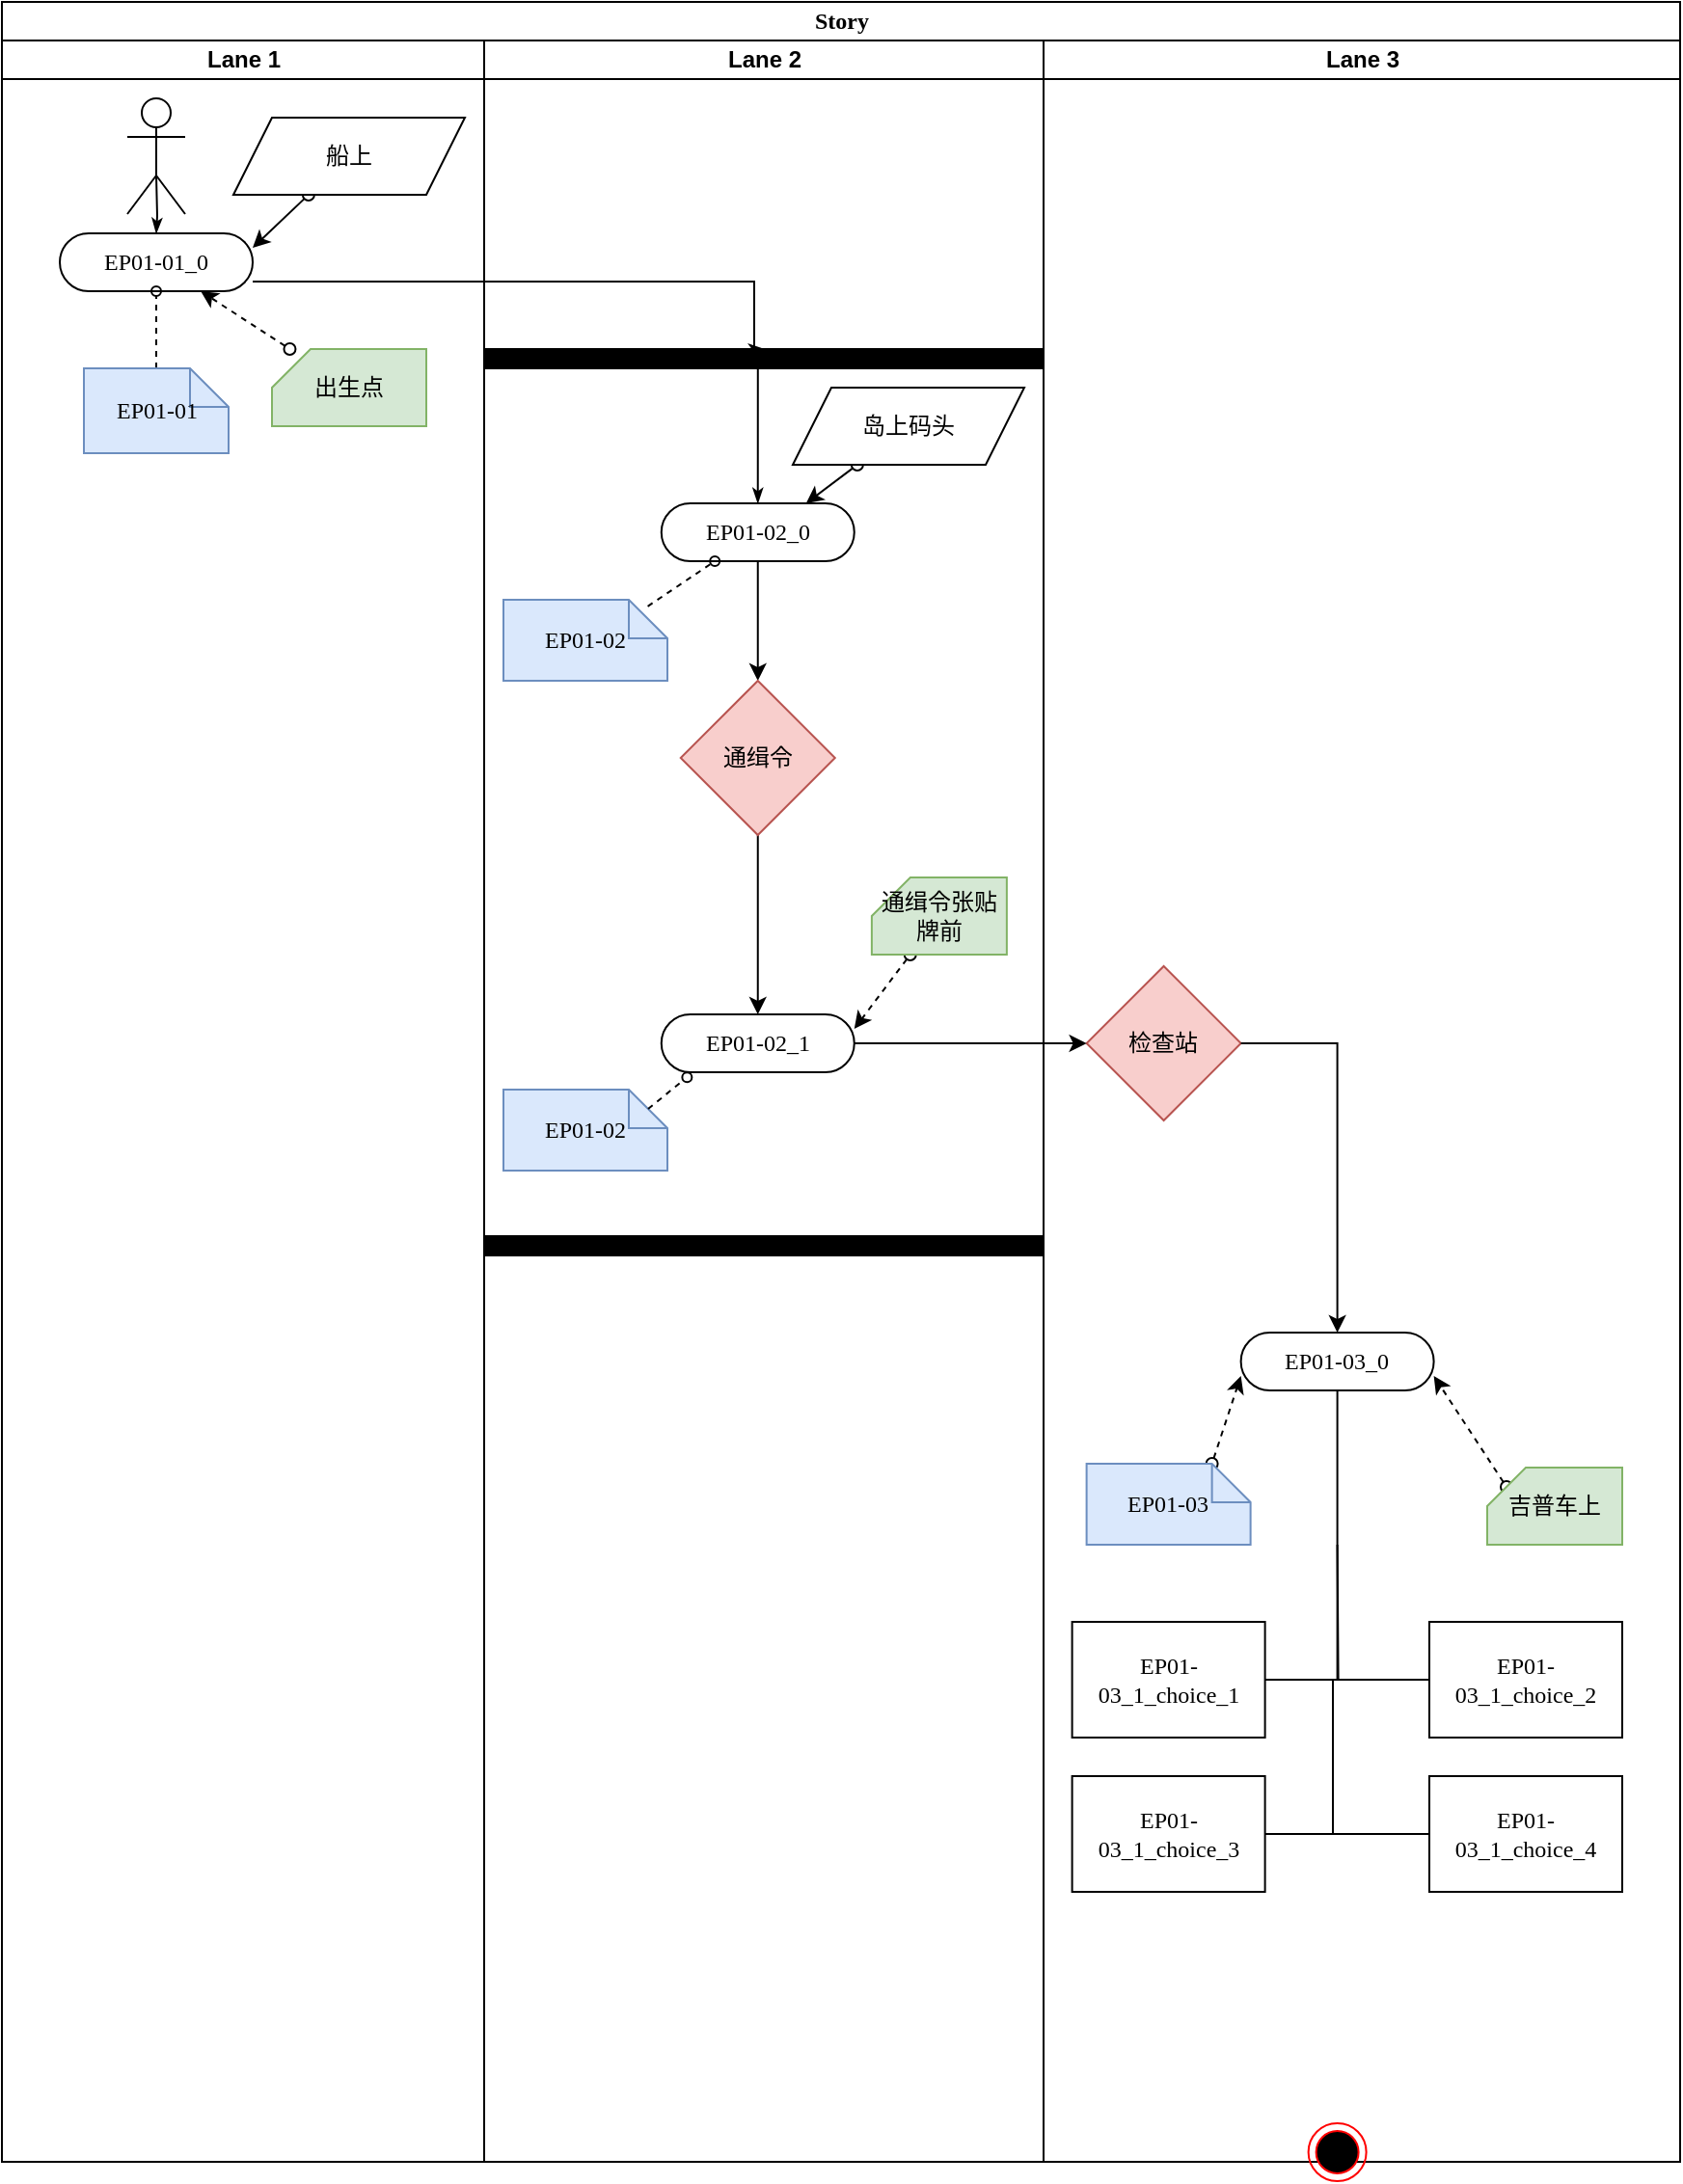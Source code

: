 <mxfile version="14.4.8" type="github" pages="2">
  <diagram name="关卡流程图" id="0783ab3e-0a74-02c8-0abd-f7b4e66b4bec">
    <mxGraphModel dx="1038" dy="1648" grid="1" gridSize="10" guides="1" tooltips="1" connect="1" arrows="1" fold="1" page="1" pageScale="1" pageWidth="850" pageHeight="1100" background="#ffffff" math="0" shadow="0">
      <root>
        <mxCell id="0" />
        <mxCell id="1" parent="0" />
        <mxCell id="1c1d494c118603dd-1" value="Story" style="swimlane;html=1;childLayout=stackLayout;startSize=20;rounded=0;shadow=0;comic=0;labelBackgroundColor=none;strokeWidth=1;fontFamily=Verdana;fontSize=12;align=center;" parent="1" vertex="1">
          <mxGeometry x="30" y="-1080" width="870" height="1120" as="geometry" />
        </mxCell>
        <mxCell id="1c1d494c118603dd-2" value="Lane 1" style="swimlane;html=1;startSize=20;" parent="1c1d494c118603dd-1" vertex="1">
          <mxGeometry y="20" width="250" height="1100" as="geometry" />
        </mxCell>
        <mxCell id="60571a20871a0731-8" value="EP01-01_0" style="rounded=1;whiteSpace=wrap;html=1;shadow=0;comic=0;labelBackgroundColor=none;strokeWidth=1;fontFamily=Verdana;fontSize=12;align=center;arcSize=50;" parent="1c1d494c118603dd-2" vertex="1">
          <mxGeometry x="30" y="100" width="100" height="30" as="geometry" />
        </mxCell>
        <mxCell id="soN0B9OmbE9krU4sowRZ-2" style="edgeStyle=none;rounded=0;html=1;dashed=1;labelBackgroundColor=none;startArrow=none;startFill=0;startSize=5;endArrow=oval;endFill=0;endSize=5;jettySize=auto;orthogonalLoop=1;strokeWidth=1;fontFamily=Verdana;fontSize=12;entryX=0.5;entryY=1;entryDx=0;entryDy=0;exitX=0.5;exitY=0;exitDx=0;exitDy=0;exitPerimeter=0;" parent="1c1d494c118603dd-2" source="soN0B9OmbE9krU4sowRZ-1" target="60571a20871a0731-8" edge="1">
          <mxGeometry relative="1" as="geometry">
            <mxPoint x="150" y="257.878" as="sourcePoint" />
            <mxPoint x="112.955" y="238" as="targetPoint" />
          </mxGeometry>
        </mxCell>
        <mxCell id="1c1d494c118603dd-27" style="edgeStyle=orthogonalEdgeStyle;rounded=0;html=1;labelBackgroundColor=none;startArrow=none;startFill=0;startSize=5;endArrow=classicThin;endFill=1;endSize=5;jettySize=auto;orthogonalLoop=1;strokeWidth=1;fontFamily=Verdana;fontSize=12" parent="1c1d494c118603dd-2" target="60571a20871a0731-8" edge="1">
          <mxGeometry relative="1" as="geometry">
            <mxPoint x="80" y="70" as="sourcePoint" />
          </mxGeometry>
        </mxCell>
        <mxCell id="soN0B9OmbE9krU4sowRZ-1" value="EP01-01" style="shape=note;whiteSpace=wrap;html=1;rounded=0;shadow=0;comic=0;labelBackgroundColor=none;strokeWidth=1;fontFamily=Verdana;fontSize=12;align=center;size=20;fillColor=#dae8fc;strokeColor=#6c8ebf;" parent="1c1d494c118603dd-2" vertex="1">
          <mxGeometry x="42.5" y="170" width="75" height="44" as="geometry" />
        </mxCell>
        <mxCell id="soN0B9OmbE9krU4sowRZ-3" value="" style="shape=umlActor;verticalLabelPosition=bottom;verticalAlign=top;html=1;outlineConnect=0;" parent="1c1d494c118603dd-2" vertex="1">
          <mxGeometry x="65" y="30" width="30" height="60" as="geometry" />
        </mxCell>
        <mxCell id="soN0B9OmbE9krU4sowRZ-13" style="edgeStyle=none;rounded=0;orthogonalLoop=1;jettySize=auto;html=1;dashed=1;startArrow=oval;startFill=0;" parent="1c1d494c118603dd-2" source="soN0B9OmbE9krU4sowRZ-12" target="60571a20871a0731-8" edge="1">
          <mxGeometry relative="1" as="geometry" />
        </mxCell>
        <mxCell id="soN0B9OmbE9krU4sowRZ-12" value="出生点" style="shape=card;whiteSpace=wrap;html=1;size=20;fillColor=#d5e8d4;strokeColor=#82b366;" parent="1c1d494c118603dd-2" vertex="1">
          <mxGeometry x="140" y="160" width="80" height="40" as="geometry" />
        </mxCell>
        <mxCell id="soN0B9OmbE9krU4sowRZ-38" style="edgeStyle=none;rounded=0;orthogonalLoop=1;jettySize=auto;html=1;entryX=1;entryY=0.25;entryDx=0;entryDy=0;startArrow=oval;startFill=0;" parent="1c1d494c118603dd-2" source="soN0B9OmbE9krU4sowRZ-37" target="60571a20871a0731-8" edge="1">
          <mxGeometry relative="1" as="geometry" />
        </mxCell>
        <mxCell id="soN0B9OmbE9krU4sowRZ-37" value="船上" style="shape=parallelogram;perimeter=parallelogramPerimeter;whiteSpace=wrap;html=1;fixedSize=1;" parent="1c1d494c118603dd-2" vertex="1">
          <mxGeometry x="120" y="40" width="120" height="40" as="geometry" />
        </mxCell>
        <mxCell id="1c1d494c118603dd-3" value="Lane 2" style="swimlane;html=1;startSize=20;" parent="1c1d494c118603dd-1" vertex="1">
          <mxGeometry x="250" y="20" width="290" height="1100" as="geometry" />
        </mxCell>
        <mxCell id="60571a20871a0731-3" value="" style="whiteSpace=wrap;html=1;rounded=0;shadow=0;comic=0;labelBackgroundColor=none;strokeWidth=1;fillColor=#000000;fontFamily=Verdana;fontSize=12;align=center;rotation=0;" parent="1c1d494c118603dd-3" vertex="1">
          <mxGeometry y="160" width="290" height="10" as="geometry" />
        </mxCell>
        <mxCell id="CkhX5bCaa37D4_O5Mb_i-23" style="edgeStyle=orthogonalEdgeStyle;rounded=0;orthogonalLoop=1;jettySize=auto;html=1;" parent="1c1d494c118603dd-3" source="1c1d494c118603dd-6" target="CkhX5bCaa37D4_O5Mb_i-21" edge="1">
          <mxGeometry relative="1" as="geometry" />
        </mxCell>
        <mxCell id="1c1d494c118603dd-6" value="EP01-02_0" style="rounded=1;whiteSpace=wrap;html=1;shadow=0;comic=0;labelBackgroundColor=none;strokeWidth=1;fontFamily=Verdana;fontSize=12;align=center;arcSize=50;" parent="1c1d494c118603dd-3" vertex="1">
          <mxGeometry x="91.88" y="240" width="100" height="30" as="geometry" />
        </mxCell>
        <mxCell id="1c1d494c118603dd-30" style="edgeStyle=orthogonalEdgeStyle;rounded=0;html=1;exitX=0.25;exitY=1;entryX=0.5;entryY=0;labelBackgroundColor=none;startArrow=none;startFill=0;startSize=5;endArrow=classicThin;endFill=1;endSize=5;jettySize=auto;orthogonalLoop=1;strokeWidth=1;fontFamily=Verdana;fontSize=12" parent="1c1d494c118603dd-3" source="60571a20871a0731-3" target="1c1d494c118603dd-6" edge="1">
          <mxGeometry relative="1" as="geometry">
            <Array as="points">
              <mxPoint x="142" y="170" />
            </Array>
          </mxGeometry>
        </mxCell>
        <mxCell id="1c1d494c118603dd-46" style="edgeStyle=none;rounded=0;html=1;labelBackgroundColor=none;startArrow=none;startFill=0;startSize=5;endArrow=oval;endFill=0;endSize=5;jettySize=auto;orthogonalLoop=1;strokeWidth=1;fontFamily=Verdana;fontSize=12;dashed=1;exitX=0.88;exitY=0.081;exitDx=0;exitDy=0;exitPerimeter=0;" parent="1c1d494c118603dd-3" source="1c1d494c118603dd-21" target="1c1d494c118603dd-6" edge="1">
          <mxGeometry relative="1" as="geometry">
            <mxPoint x="85.005" y="254" as="sourcePoint" />
          </mxGeometry>
        </mxCell>
        <mxCell id="1c1d494c118603dd-21" value="EP01-02" style="shape=note;whiteSpace=wrap;html=1;rounded=0;shadow=0;comic=0;labelBackgroundColor=none;strokeWidth=1;fontFamily=Verdana;fontSize=12;align=center;size=20;fillColor=#dae8fc;strokeColor=#6c8ebf;" parent="1c1d494c118603dd-3" vertex="1">
          <mxGeometry x="10.0" y="290" width="85" height="42" as="geometry" />
        </mxCell>
        <mxCell id="soN0B9OmbE9krU4sowRZ-15" style="edgeStyle=none;rounded=0;orthogonalLoop=1;jettySize=auto;html=1;dashed=1;startArrow=oval;startFill=0;entryX=1;entryY=0.25;entryDx=0;entryDy=0;" parent="1c1d494c118603dd-3" source="soN0B9OmbE9krU4sowRZ-14" target="CkhX5bCaa37D4_O5Mb_i-14" edge="1">
          <mxGeometry relative="1" as="geometry" />
        </mxCell>
        <mxCell id="soN0B9OmbE9krU4sowRZ-14" value="通缉令张贴牌前" style="shape=card;whiteSpace=wrap;html=1;size=20;fillColor=#d5e8d4;strokeColor=#82b366;" parent="1c1d494c118603dd-3" vertex="1">
          <mxGeometry x="200.94" y="434" width="70" height="40" as="geometry" />
        </mxCell>
        <mxCell id="soN0B9OmbE9krU4sowRZ-31" value="" style="whiteSpace=wrap;html=1;rounded=0;shadow=0;comic=0;labelBackgroundColor=none;strokeWidth=1;fillColor=#000000;fontFamily=Verdana;fontSize=12;align=center;rotation=0;" parent="1c1d494c118603dd-3" vertex="1">
          <mxGeometry y="620" width="290" height="10" as="geometry" />
        </mxCell>
        <mxCell id="CkhX5bCaa37D4_O5Mb_i-1" style="edgeStyle=none;rounded=0;orthogonalLoop=1;jettySize=auto;html=1;entryX=0.75;entryY=0;entryDx=0;entryDy=0;startArrow=oval;startFill=0;" parent="1c1d494c118603dd-3" source="CkhX5bCaa37D4_O5Mb_i-2" target="1c1d494c118603dd-6" edge="1">
          <mxGeometry relative="1" as="geometry">
            <mxPoint x="170" y="117.5" as="targetPoint" />
          </mxGeometry>
        </mxCell>
        <mxCell id="CkhX5bCaa37D4_O5Mb_i-2" value="岛上码头" style="shape=parallelogram;perimeter=parallelogramPerimeter;whiteSpace=wrap;html=1;fixedSize=1;" parent="1c1d494c118603dd-3" vertex="1">
          <mxGeometry x="160" y="180" width="120" height="40" as="geometry" />
        </mxCell>
        <mxCell id="CkhX5bCaa37D4_O5Mb_i-14" value="EP01-02_1" style="rounded=1;whiteSpace=wrap;html=1;shadow=0;comic=0;labelBackgroundColor=none;strokeWidth=1;fontFamily=Verdana;fontSize=12;align=center;arcSize=50;" parent="1c1d494c118603dd-3" vertex="1">
          <mxGeometry x="91.88" y="505" width="100" height="30" as="geometry" />
        </mxCell>
        <mxCell id="CkhX5bCaa37D4_O5Mb_i-18" value="EP01-02" style="shape=note;whiteSpace=wrap;html=1;rounded=0;shadow=0;comic=0;labelBackgroundColor=none;strokeWidth=1;fontFamily=Verdana;fontSize=12;align=center;size=20;fillColor=#dae8fc;strokeColor=#6c8ebf;" parent="1c1d494c118603dd-3" vertex="1">
          <mxGeometry x="10" y="544" width="85" height="42" as="geometry" />
        </mxCell>
        <mxCell id="CkhX5bCaa37D4_O5Mb_i-19" style="edgeStyle=none;rounded=0;html=1;labelBackgroundColor=none;startArrow=none;startFill=0;startSize=5;endArrow=oval;endFill=0;endSize=5;jettySize=auto;orthogonalLoop=1;strokeWidth=1;fontFamily=Verdana;fontSize=12;dashed=1;exitX=0;exitY=0;exitDx=75;exitDy=10;exitPerimeter=0;entryX=0.133;entryY=1.087;entryDx=0;entryDy=0;entryPerimeter=0;" parent="1c1d494c118603dd-3" source="CkhX5bCaa37D4_O5Mb_i-18" target="CkhX5bCaa37D4_O5Mb_i-14" edge="1">
          <mxGeometry relative="1" as="geometry">
            <mxPoint x="84.8" y="445.402" as="sourcePoint" />
            <mxPoint x="130.196" y="414" as="targetPoint" />
          </mxGeometry>
        </mxCell>
        <mxCell id="CkhX5bCaa37D4_O5Mb_i-24" style="edgeStyle=orthogonalEdgeStyle;rounded=0;orthogonalLoop=1;jettySize=auto;html=1;entryX=0.5;entryY=0;entryDx=0;entryDy=0;" parent="1c1d494c118603dd-3" source="CkhX5bCaa37D4_O5Mb_i-21" target="CkhX5bCaa37D4_O5Mb_i-14" edge="1">
          <mxGeometry relative="1" as="geometry" />
        </mxCell>
        <mxCell id="CkhX5bCaa37D4_O5Mb_i-21" value="通缉令" style="rhombus;whiteSpace=wrap;html=1;align=center;fillColor=#f8cecc;strokeColor=#b85450;" parent="1c1d494c118603dd-3" vertex="1">
          <mxGeometry x="101.88" y="332" width="80" height="80" as="geometry" />
        </mxCell>
        <mxCell id="1c1d494c118603dd-4" value="Lane 3" style="swimlane;html=1;startSize=20;" parent="1c1d494c118603dd-1" vertex="1">
          <mxGeometry x="540" y="20" width="330" height="1100" as="geometry" />
        </mxCell>
        <mxCell id="1c1d494c118603dd-33" style="rounded=0;html=1;labelBackgroundColor=none;startArrow=none;startFill=0;startSize=5;endArrow=classicThin;endFill=1;endSize=5;jettySize=auto;orthogonalLoop=1;strokeWidth=1;fontFamily=Verdana;fontSize=12" parent="1c1d494c118603dd-4" edge="1">
          <mxGeometry relative="1" as="geometry">
            <mxPoint x="61.25" y="268" as="targetPoint" />
          </mxGeometry>
        </mxCell>
        <mxCell id="1c1d494c118603dd-38" style="edgeStyle=none;rounded=0;html=1;labelBackgroundColor=none;startArrow=none;startFill=0;startSize=5;endArrow=classicThin;endFill=1;endSize=5;jettySize=auto;orthogonalLoop=1;strokeWidth=1;fontFamily=Verdana;fontSize=12" parent="1c1d494c118603dd-4" edge="1">
          <mxGeometry relative="1" as="geometry">
            <mxPoint x="35" y="367.222" as="targetPoint" />
          </mxGeometry>
        </mxCell>
        <mxCell id="1c1d494c118603dd-37" style="edgeStyle=none;rounded=0;html=1;labelBackgroundColor=none;startArrow=none;startFill=0;startSize=5;endArrow=classicThin;endFill=1;endSize=5;jettySize=auto;orthogonalLoop=1;strokeWidth=1;fontFamily=Verdana;fontSize=12" parent="1c1d494c118603dd-4" edge="1">
          <mxGeometry relative="1" as="geometry">
            <mxPoint x="70.565" y="298" as="sourcePoint" />
          </mxGeometry>
        </mxCell>
        <mxCell id="1c1d494c118603dd-48" style="edgeStyle=none;rounded=0;html=1;dashed=1;labelBackgroundColor=none;startArrow=none;startFill=0;startSize=5;endArrow=oval;endFill=0;endSize=5;jettySize=auto;orthogonalLoop=1;strokeWidth=1;fontFamily=Verdana;fontSize=12" parent="1c1d494c118603dd-4" edge="1">
          <mxGeometry relative="1" as="geometry">
            <mxPoint x="160" y="257.878" as="sourcePoint" />
          </mxGeometry>
        </mxCell>
        <mxCell id="1c1d494c118603dd-49" style="edgeStyle=none;rounded=0;html=1;dashed=1;labelBackgroundColor=none;startArrow=none;startFill=0;startSize=5;endArrow=oval;endFill=0;endSize=5;jettySize=auto;orthogonalLoop=1;strokeWidth=1;fontFamily=Verdana;fontSize=12" parent="1c1d494c118603dd-4" edge="1">
          <mxGeometry relative="1" as="geometry">
            <mxPoint x="85" y="281.814" as="targetPoint" />
          </mxGeometry>
        </mxCell>
        <mxCell id="1c1d494c118603dd-50" style="edgeStyle=none;rounded=0;html=1;dashed=1;labelBackgroundColor=none;startArrow=none;startFill=0;startSize=5;endArrow=oval;endFill=0;endSize=5;jettySize=auto;orthogonalLoop=1;strokeWidth=1;fontFamily=Verdana;fontSize=12" parent="1c1d494c118603dd-4" edge="1">
          <mxGeometry relative="1" as="geometry">
            <mxPoint x="154.744" y="415" as="sourcePoint" />
          </mxGeometry>
        </mxCell>
        <mxCell id="1c1d494c118603dd-51" style="edgeStyle=none;rounded=0;html=1;dashed=1;labelBackgroundColor=none;startArrow=none;startFill=0;startSize=5;endArrow=oval;endFill=0;endSize=5;jettySize=auto;orthogonalLoop=1;strokeWidth=1;fontFamily=Verdana;fontSize=12" parent="1c1d494c118603dd-4" edge="1">
          <mxGeometry relative="1" as="geometry">
            <mxPoint x="35" y="389.538" as="targetPoint" />
          </mxGeometry>
        </mxCell>
        <mxCell id="soN0B9OmbE9krU4sowRZ-10" value="EP01-03_0" style="rounded=1;whiteSpace=wrap;html=1;shadow=0;comic=0;labelBackgroundColor=none;strokeWidth=1;fontFamily=Verdana;fontSize=12;align=center;arcSize=50;" parent="1c1d494c118603dd-4" vertex="1">
          <mxGeometry x="102.31" y="670" width="100" height="30" as="geometry" />
        </mxCell>
        <mxCell id="soN0B9OmbE9krU4sowRZ-20" style="edgeStyle=none;rounded=0;orthogonalLoop=1;jettySize=auto;html=1;entryX=1;entryY=0.75;entryDx=0;entryDy=0;dashed=1;startArrow=oval;startFill=0;exitX=0;exitY=0;exitDx=10;exitDy=10;exitPerimeter=0;" parent="1c1d494c118603dd-4" source="soN0B9OmbE9krU4sowRZ-19" target="soN0B9OmbE9krU4sowRZ-10" edge="1">
          <mxGeometry relative="1" as="geometry">
            <mxPoint x="238.604" y="730" as="sourcePoint" />
          </mxGeometry>
        </mxCell>
        <mxCell id="soN0B9OmbE9krU4sowRZ-19" value="吉普车上" style="shape=card;whiteSpace=wrap;html=1;size=20;fillColor=#d5e8d4;strokeColor=#82b366;" parent="1c1d494c118603dd-4" vertex="1">
          <mxGeometry x="230" y="740" width="70" height="40" as="geometry" />
        </mxCell>
        <mxCell id="soN0B9OmbE9krU4sowRZ-22" style="edgeStyle=none;rounded=0;orthogonalLoop=1;jettySize=auto;html=1;entryX=0;entryY=0.75;entryDx=0;entryDy=0;dashed=1;startArrow=oval;startFill=0;exitX=0;exitY=0;exitDx=65;exitDy=0;exitPerimeter=0;" parent="1c1d494c118603dd-4" source="soN0B9OmbE9krU4sowRZ-21" target="soN0B9OmbE9krU4sowRZ-10" edge="1">
          <mxGeometry relative="1" as="geometry">
            <mxPoint x="79.004" y="668" as="sourcePoint" />
          </mxGeometry>
        </mxCell>
        <mxCell id="soN0B9OmbE9krU4sowRZ-25" value="" style="ellipse;html=1;shape=endState;fillColor=#000000;strokeColor=#ff0000;" parent="1c1d494c118603dd-4" vertex="1">
          <mxGeometry x="137.31" y="1080" width="30" height="30" as="geometry" />
        </mxCell>
        <mxCell id="soN0B9OmbE9krU4sowRZ-21" value="EP01-03" style="shape=note;whiteSpace=wrap;html=1;rounded=0;shadow=0;comic=0;labelBackgroundColor=none;strokeWidth=1;fontFamily=Verdana;fontSize=12;align=center;size=20;fillColor=#dae8fc;strokeColor=#6c8ebf;" parent="1c1d494c118603dd-4" vertex="1">
          <mxGeometry x="22.31" y="738" width="85" height="42" as="geometry" />
        </mxCell>
        <mxCell id="CkhX5bCaa37D4_O5Mb_i-20" value="检查站" style="rhombus;whiteSpace=wrap;html=1;align=center;fillColor=#f8cecc;strokeColor=#b85450;" parent="1c1d494c118603dd-4" vertex="1">
          <mxGeometry x="22.31" y="480" width="80" height="80" as="geometry" />
        </mxCell>
        <mxCell id="CkhX5bCaa37D4_O5Mb_i-13" style="edgeStyle=orthogonalEdgeStyle;rounded=0;orthogonalLoop=1;jettySize=auto;html=1;entryX=0.5;entryY=0;entryDx=0;entryDy=0;exitX=1;exitY=0.5;exitDx=0;exitDy=0;" parent="1c1d494c118603dd-4" source="CkhX5bCaa37D4_O5Mb_i-20" target="soN0B9OmbE9krU4sowRZ-10" edge="1">
          <mxGeometry relative="1" as="geometry">
            <mxPoint x="-10" y="480" as="sourcePoint" />
            <Array as="points">
              <mxPoint x="152" y="520" />
            </Array>
          </mxGeometry>
        </mxCell>
        <mxCell id="y9dh2Xbjmre8mi5nS-NG-2" value="" style="edgeStyle=orthogonalEdgeStyle;startArrow=none;endArrow=none;rounded=0;targetPortConstraint=eastwest;sourcePortConstraint=northsouth;" edge="1" target="y9dh2Xbjmre8mi5nS-NG-4" parent="1c1d494c118603dd-4">
          <mxGeometry relative="1" as="geometry">
            <mxPoint x="152.31" y="780" as="sourcePoint" />
          </mxGeometry>
        </mxCell>
        <mxCell id="y9dh2Xbjmre8mi5nS-NG-3" value="" style="edgeStyle=orthogonalEdgeStyle;startArrow=none;endArrow=none;rounded=0;targetPortConstraint=eastwest;sourcePortConstraint=northsouth;exitX=0.5;exitY=1;exitDx=0;exitDy=0;" edge="1" target="y9dh2Xbjmre8mi5nS-NG-5" parent="1c1d494c118603dd-4" source="soN0B9OmbE9krU4sowRZ-10">
          <mxGeometry relative="1" as="geometry">
            <mxPoint x="152.31" y="780" as="sourcePoint" />
            <Array as="points">
              <mxPoint x="152" y="850" />
            </Array>
          </mxGeometry>
        </mxCell>
        <mxCell id="y9dh2Xbjmre8mi5nS-NG-4" value="&lt;span style=&quot;font-family: &amp;#34;verdana&amp;#34;&quot;&gt;EP01-03_1_choice_1&lt;/span&gt;" style="whiteSpace=wrap;html=1;align=center;verticalAlign=middle;treeFolding=1;treeMoving=1;" vertex="1" parent="1c1d494c118603dd-4">
          <mxGeometry x="14.81" y="820" width="100" height="60" as="geometry" />
        </mxCell>
        <mxCell id="y9dh2Xbjmre8mi5nS-NG-5" value="&lt;span style=&quot;font-family: &amp;#34;verdana&amp;#34;&quot;&gt;EP01-03_1_choice_2&lt;/span&gt;" style="whiteSpace=wrap;html=1;align=center;verticalAlign=middle;treeFolding=1;treeMoving=1;" vertex="1" parent="1c1d494c118603dd-4">
          <mxGeometry x="200.0" y="820" width="100" height="60" as="geometry" />
        </mxCell>
        <mxCell id="y9dh2Xbjmre8mi5nS-NG-6" value="&lt;span style=&quot;font-family: &amp;#34;verdana&amp;#34;&quot;&gt;EP01-03_1_choice_4&lt;/span&gt;" style="whiteSpace=wrap;html=1;align=center;verticalAlign=middle;treeFolding=1;treeMoving=1;" vertex="1" parent="1c1d494c118603dd-4">
          <mxGeometry x="200.0" y="900" width="100" height="60" as="geometry" />
        </mxCell>
        <mxCell id="y9dh2Xbjmre8mi5nS-NG-7" value="&lt;span style=&quot;font-family: &amp;#34;verdana&amp;#34;&quot;&gt;EP01-03_1_choice_3&lt;/span&gt;" style="whiteSpace=wrap;html=1;align=center;verticalAlign=middle;treeFolding=1;treeMoving=1;" vertex="1" parent="1c1d494c118603dd-4">
          <mxGeometry x="14.81" y="900" width="100" height="60" as="geometry" />
        </mxCell>
        <mxCell id="1c1d494c118603dd-28" style="edgeStyle=orthogonalEdgeStyle;rounded=0;html=1;entryX=0.5;entryY=0;labelBackgroundColor=none;startArrow=none;startFill=0;startSize=5;endArrow=classicThin;endFill=1;endSize=5;jettySize=auto;orthogonalLoop=1;strokeWidth=1;fontFamily=Verdana;fontSize=12" parent="1c1d494c118603dd-1" source="60571a20871a0731-8" target="60571a20871a0731-3" edge="1">
          <mxGeometry relative="1" as="geometry">
            <Array as="points">
              <mxPoint x="390" y="145" />
            </Array>
          </mxGeometry>
        </mxCell>
        <mxCell id="CkhX5bCaa37D4_O5Mb_i-25" style="edgeStyle=orthogonalEdgeStyle;rounded=0;orthogonalLoop=1;jettySize=auto;html=1;entryX=0;entryY=0.5;entryDx=0;entryDy=0;" parent="1c1d494c118603dd-1" source="CkhX5bCaa37D4_O5Mb_i-14" target="CkhX5bCaa37D4_O5Mb_i-20" edge="1">
          <mxGeometry relative="1" as="geometry" />
        </mxCell>
        <mxCell id="y9dh2Xbjmre8mi5nS-NG-8" value="" style="edgeStyle=orthogonalEdgeStyle;startArrow=none;endArrow=none;rounded=0;targetPortConstraint=eastwest;sourcePortConstraint=northsouth;entryX=1;entryY=0.5;entryDx=0;entryDy=0;" edge="1" parent="1" target="y9dh2Xbjmre8mi5nS-NG-7">
          <mxGeometry relative="1" as="geometry">
            <mxPoint x="720" y="-210" as="sourcePoint" />
            <mxPoint x="742.31" y="-200" as="targetPoint" />
            <Array as="points">
              <mxPoint x="720" y="-130" />
            </Array>
          </mxGeometry>
        </mxCell>
        <mxCell id="y9dh2Xbjmre8mi5nS-NG-9" value="" style="edgeStyle=orthogonalEdgeStyle;startArrow=none;endArrow=none;rounded=0;targetPortConstraint=eastwest;sourcePortConstraint=northsouth;entryX=0;entryY=0.5;entryDx=0;entryDy=0;" edge="1" parent="1" target="y9dh2Xbjmre8mi5nS-NG-6">
          <mxGeometry relative="1" as="geometry">
            <mxPoint x="720" y="-210" as="sourcePoint" />
            <mxPoint x="694.81" y="-120" as="targetPoint" />
            <Array as="points">
              <mxPoint x="720" y="-130" />
            </Array>
          </mxGeometry>
        </mxCell>
      </root>
    </mxGraphModel>
  </diagram>
  <diagram id="dmDB2ZcVdiuMjPRwZuYF" name="关卡平面图">
    <mxGraphModel dx="1422" dy="762" grid="1" gridSize="10" guides="1" tooltips="1" connect="1" arrows="1" fold="1" page="1" pageScale="1" pageWidth="827" pageHeight="1169" math="0" shadow="0">
      <root>
        <mxCell id="ojgNweESeSlG1wubFBOF-0" />
        <mxCell id="ojgNweESeSlG1wubFBOF-1" parent="ojgNweESeSlG1wubFBOF-0" />
        <mxCell id="32pKdByRdfm2AMbjOZ1x-0" value="" style="rounded=0;whiteSpace=wrap;html=1;" parent="ojgNweESeSlG1wubFBOF-1" vertex="1">
          <mxGeometry x="40" y="150" width="930" height="560" as="geometry" />
        </mxCell>
        <mxCell id="32pKdByRdfm2AMbjOZ1x-1" value="&lt;span style=&quot;font-size: 20px&quot;&gt;码头木栈道&lt;/span&gt;" style="rounded=0;whiteSpace=wrap;html=1;" parent="ojgNweESeSlG1wubFBOF-1" vertex="1">
          <mxGeometry x="90" y="420" width="290" height="53.75" as="geometry" />
        </mxCell>
        <mxCell id="32pKdByRdfm2AMbjOZ1x-10" value="&lt;span style=&quot;font-size: 20px&quot;&gt;检查站&lt;/span&gt;" style="rounded=0;whiteSpace=wrap;html=1;" parent="ojgNweESeSlG1wubFBOF-1" vertex="1">
          <mxGeometry x="380" y="330" width="360" height="240" as="geometry" />
        </mxCell>
        <mxCell id="32pKdByRdfm2AMbjOZ1x-11" value="铁门" style="shape=process;whiteSpace=wrap;html=1;backgroundOutline=1;rotation=90;" parent="ojgNweESeSlG1wubFBOF-1" vertex="1">
          <mxGeometry x="460" y="439.38" width="60" height="15" as="geometry" />
        </mxCell>
        <mxCell id="32pKdByRdfm2AMbjOZ1x-12" value="" style="rounded=0;whiteSpace=wrap;html=1;" parent="ojgNweESeSlG1wubFBOF-1" vertex="1">
          <mxGeometry x="380" y="400" width="100" height="100" as="geometry" />
        </mxCell>
        <mxCell id="32pKdByRdfm2AMbjOZ1x-16" value="&lt;h1&gt;岛上码头&lt;/h1&gt;" style="text;html=1;strokeColor=none;fillColor=none;spacing=5;spacingTop=-20;whiteSpace=wrap;overflow=hidden;rounded=0;" parent="ojgNweESeSlG1wubFBOF-1" vertex="1">
          <mxGeometry x="40" y="30" width="190" height="120" as="geometry" />
        </mxCell>
        <mxCell id="2-35yjRWeZZgqv3ZDKaf-1" value="" style="shape=umlActor;verticalLabelPosition=bottom;verticalAlign=top;html=1;outlineConnect=0;" parent="ojgNweESeSlG1wubFBOF-1" vertex="1">
          <mxGeometry x="310" y="416.88" width="30" height="60" as="geometry" />
        </mxCell>
        <mxCell id="G3A9UKzgKmthC-wFT3gr-1" value="通缉牌" style="shape=callout;whiteSpace=wrap;html=1;perimeter=calloutPerimeter;position2=0.5;size=10;position=0.5;" vertex="1" parent="ojgNweESeSlG1wubFBOF-1">
          <mxGeometry x="400" y="400" width="60" height="30" as="geometry" />
        </mxCell>
        <mxCell id="G3A9UKzgKmthC-wFT3gr-4" value="" style="endArrow=classic;html=1;entryX=1;entryY=0.5;entryDx=0;entryDy=0;fillColor=#d5e8d4;strokeColor=#82b366;" edge="1" parent="ojgNweESeSlG1wubFBOF-1" source="2-35yjRWeZZgqv3ZDKaf-1" target="32pKdByRdfm2AMbjOZ1x-1">
          <mxGeometry width="50" height="50" relative="1" as="geometry">
            <mxPoint x="350" y="380" as="sourcePoint" />
            <mxPoint x="400" y="330" as="targetPoint" />
          </mxGeometry>
        </mxCell>
      </root>
    </mxGraphModel>
  </diagram>
</mxfile>
